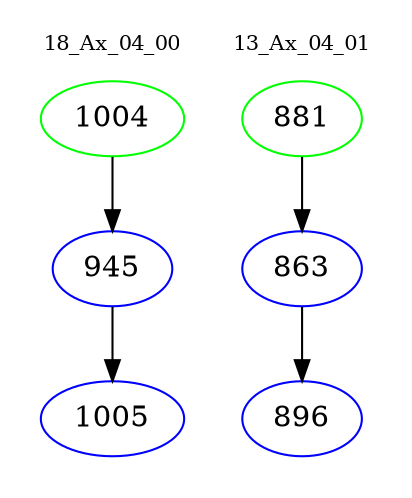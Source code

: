 digraph{
subgraph cluster_0 {
color = white
label = "18_Ax_04_00";
fontsize=10;
T0_1004 [label="1004", color="green"]
T0_1004 -> T0_945 [color="black"]
T0_945 [label="945", color="blue"]
T0_945 -> T0_1005 [color="black"]
T0_1005 [label="1005", color="blue"]
}
subgraph cluster_1 {
color = white
label = "13_Ax_04_01";
fontsize=10;
T1_881 [label="881", color="green"]
T1_881 -> T1_863 [color="black"]
T1_863 [label="863", color="blue"]
T1_863 -> T1_896 [color="black"]
T1_896 [label="896", color="blue"]
}
}
